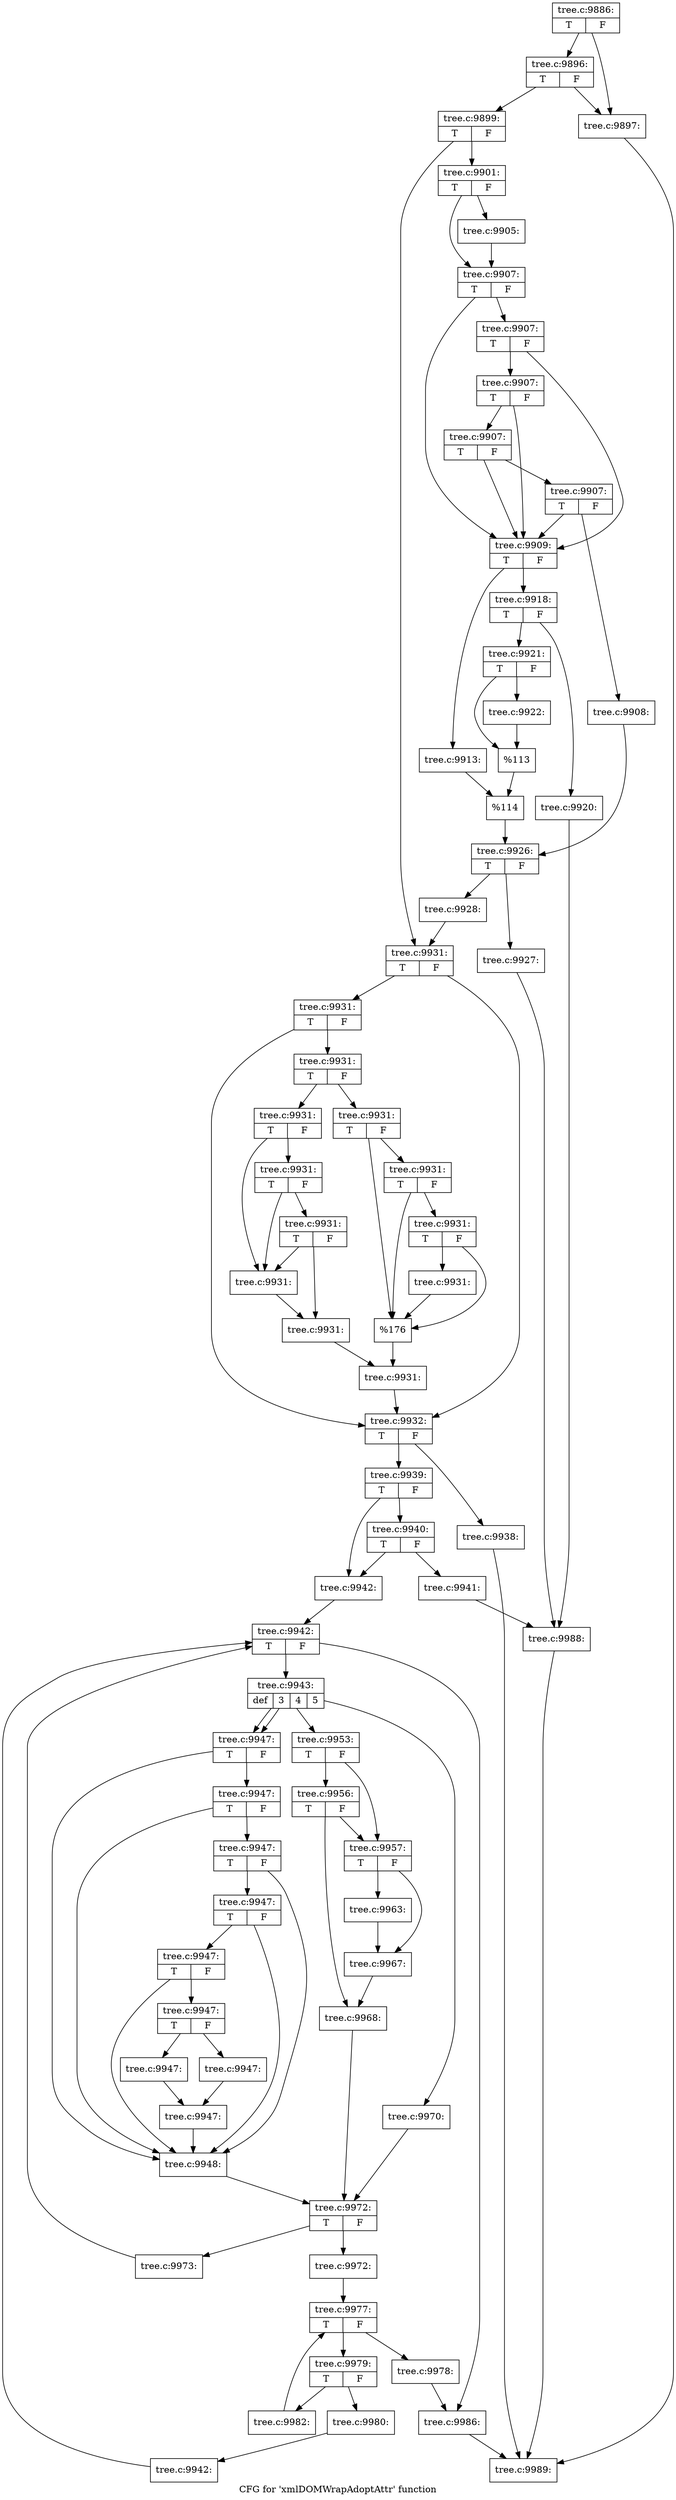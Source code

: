 digraph "CFG for 'xmlDOMWrapAdoptAttr' function" {
	label="CFG for 'xmlDOMWrapAdoptAttr' function";

	Node0x48a87d0 [shape=record,label="{tree.c:9886:|{<s0>T|<s1>F}}"];
	Node0x48a87d0 -> Node0x48d81a0;
	Node0x48a87d0 -> Node0x48d8240;
	Node0x48d8240 [shape=record,label="{tree.c:9896:|{<s0>T|<s1>F}}"];
	Node0x48d8240 -> Node0x48d81a0;
	Node0x48d8240 -> Node0x48d81f0;
	Node0x48d81a0 [shape=record,label="{tree.c:9897:}"];
	Node0x48d81a0 -> Node0x48ae520;
	Node0x48d81f0 [shape=record,label="{tree.c:9899:|{<s0>T|<s1>F}}"];
	Node0x48d81f0 -> Node0x48d8c00;
	Node0x48d81f0 -> Node0x48d8c50;
	Node0x48d8c00 [shape=record,label="{tree.c:9901:|{<s0>T|<s1>F}}"];
	Node0x48d8c00 -> Node0x48d94c0;
	Node0x48d8c00 -> Node0x48d9510;
	Node0x48d94c0 [shape=record,label="{tree.c:9905:}"];
	Node0x48d94c0 -> Node0x48d9510;
	Node0x48d9510 [shape=record,label="{tree.c:9907:|{<s0>T|<s1>F}}"];
	Node0x48d9510 -> Node0x48d9b10;
	Node0x48d9510 -> Node0x48d99a0;
	Node0x48d9b10 [shape=record,label="{tree.c:9907:|{<s0>T|<s1>F}}"];
	Node0x48d9b10 -> Node0x48d9ac0;
	Node0x48d9b10 -> Node0x48d99a0;
	Node0x48d9ac0 [shape=record,label="{tree.c:9907:|{<s0>T|<s1>F}}"];
	Node0x48d9ac0 -> Node0x48d9a70;
	Node0x48d9ac0 -> Node0x48d99a0;
	Node0x48d9a70 [shape=record,label="{tree.c:9907:|{<s0>T|<s1>F}}"];
	Node0x48d9a70 -> Node0x48d99f0;
	Node0x48d9a70 -> Node0x48d99a0;
	Node0x48d99f0 [shape=record,label="{tree.c:9907:|{<s0>T|<s1>F}}"];
	Node0x48d99f0 -> Node0x48d9900;
	Node0x48d99f0 -> Node0x48d99a0;
	Node0x48d9900 [shape=record,label="{tree.c:9908:}"];
	Node0x48d9900 -> Node0x48d9950;
	Node0x48d99a0 [shape=record,label="{tree.c:9909:|{<s0>T|<s1>F}}"];
	Node0x48d99a0 -> Node0x48db5d0;
	Node0x48d99a0 -> Node0x48db670;
	Node0x48db5d0 [shape=record,label="{tree.c:9913:}"];
	Node0x48db5d0 -> Node0x48db620;
	Node0x48db670 [shape=record,label="{tree.c:9918:|{<s0>T|<s1>F}}"];
	Node0x48db670 -> Node0x48dc340;
	Node0x48db670 -> Node0x48dc390;
	Node0x48dc340 [shape=record,label="{tree.c:9920:}"];
	Node0x48dc340 -> Node0x48dd400;
	Node0x48dc390 [shape=record,label="{tree.c:9921:|{<s0>T|<s1>F}}"];
	Node0x48dc390 -> Node0x48dc8c0;
	Node0x48dc390 -> Node0x48dcd50;
	Node0x48dc8c0 [shape=record,label="{tree.c:9922:}"];
	Node0x48dc8c0 -> Node0x48dcd50;
	Node0x48dcd50 [shape=record,label="{%113}"];
	Node0x48dcd50 -> Node0x48db620;
	Node0x48db620 [shape=record,label="{%114}"];
	Node0x48db620 -> Node0x48d9950;
	Node0x48d9950 [shape=record,label="{tree.c:9926:|{<s0>T|<s1>F}}"];
	Node0x48d9950 -> Node0x48de6d0;
	Node0x48d9950 -> Node0x48de720;
	Node0x48de6d0 [shape=record,label="{tree.c:9927:}"];
	Node0x48de6d0 -> Node0x48dd400;
	Node0x48de720 [shape=record,label="{tree.c:9928:}"];
	Node0x48de720 -> Node0x48d8c50;
	Node0x48d8c50 [shape=record,label="{tree.c:9931:|{<s0>T|<s1>F}}"];
	Node0x48d8c50 -> Node0x48deed0;
	Node0x48d8c50 -> Node0x48dee80;
	Node0x48deed0 [shape=record,label="{tree.c:9931:|{<s0>T|<s1>F}}"];
	Node0x48deed0 -> Node0x48dee30;
	Node0x48deed0 -> Node0x48dee80;
	Node0x48dee30 [shape=record,label="{tree.c:9931:|{<s0>T|<s1>F}}"];
	Node0x48dee30 -> Node0x48df440;
	Node0x48dee30 -> Node0x48df4e0;
	Node0x48df440 [shape=record,label="{tree.c:9931:|{<s0>T|<s1>F}}"];
	Node0x48df440 -> Node0x48e0100;
	Node0x48df440 -> Node0x48e0220;
	Node0x48e0220 [shape=record,label="{tree.c:9931:|{<s0>T|<s1>F}}"];
	Node0x48e0220 -> Node0x48e0100;
	Node0x48e0220 -> Node0x48e01a0;
	Node0x48e01a0 [shape=record,label="{tree.c:9931:|{<s0>T|<s1>F}}"];
	Node0x48e01a0 -> Node0x48e0150;
	Node0x48e01a0 -> Node0x48e0100;
	Node0x48e0100 [shape=record,label="{tree.c:9931:}"];
	Node0x48e0100 -> Node0x48e0150;
	Node0x48e0150 [shape=record,label="{tree.c:9931:}"];
	Node0x48e0150 -> Node0x48df490;
	Node0x48df4e0 [shape=record,label="{tree.c:9931:|{<s0>T|<s1>F}}"];
	Node0x48df4e0 -> Node0x48e0db0;
	Node0x48df4e0 -> Node0x48e0d10;
	Node0x48e0db0 [shape=record,label="{tree.c:9931:|{<s0>T|<s1>F}}"];
	Node0x48e0db0 -> Node0x48e0d60;
	Node0x48e0db0 -> Node0x48e0d10;
	Node0x48e0d60 [shape=record,label="{tree.c:9931:|{<s0>T|<s1>F}}"];
	Node0x48e0d60 -> Node0x48e0cc0;
	Node0x48e0d60 -> Node0x48e0d10;
	Node0x48e0cc0 [shape=record,label="{tree.c:9931:}"];
	Node0x48e0cc0 -> Node0x48e0d10;
	Node0x48e0d10 [shape=record,label="{%176}"];
	Node0x48e0d10 -> Node0x48df490;
	Node0x48df490 [shape=record,label="{tree.c:9931:}"];
	Node0x48df490 -> Node0x48dee80;
	Node0x48dee80 [shape=record,label="{tree.c:9932:|{<s0>T|<s1>F}}"];
	Node0x48dee80 -> Node0x48e1ff0;
	Node0x48dee80 -> Node0x48e2040;
	Node0x48e1ff0 [shape=record,label="{tree.c:9938:}"];
	Node0x48e1ff0 -> Node0x48ae520;
	Node0x48e2040 [shape=record,label="{tree.c:9939:|{<s0>T|<s1>F}}"];
	Node0x48e2040 -> Node0x48e2940;
	Node0x48e2040 -> Node0x48e28f0;
	Node0x48e2940 [shape=record,label="{tree.c:9940:|{<s0>T|<s1>F}}"];
	Node0x48e2940 -> Node0x48e28a0;
	Node0x48e2940 -> Node0x48e28f0;
	Node0x48e28a0 [shape=record,label="{tree.c:9941:}"];
	Node0x48e28a0 -> Node0x48dd400;
	Node0x48e28f0 [shape=record,label="{tree.c:9942:}"];
	Node0x48e28f0 -> Node0x48e3010;
	Node0x48e3010 [shape=record,label="{tree.c:9942:|{<s0>T|<s1>F}}"];
	Node0x48e3010 -> Node0x48e3400;
	Node0x48e3010 -> Node0x48e3230;
	Node0x48e3400 [shape=record,label="{tree.c:9943:|{<s0>def|<s1>3|<s2>4|<s3>5}}"];
	Node0x48e3400 -> Node0x48e3920;
	Node0x48e3400 -> Node0x48e3c60;
	Node0x48e3400 -> Node0x48e3c60;
	Node0x48e3400 -> Node0x48e59c0;
	Node0x48e3c60 [shape=record,label="{tree.c:9947:|{<s0>T|<s1>F}}"];
	Node0x48e3c60 -> Node0x48e3ee0;
	Node0x48e3c60 -> Node0x48e3d70;
	Node0x48e3ee0 [shape=record,label="{tree.c:9947:|{<s0>T|<s1>F}}"];
	Node0x48e3ee0 -> Node0x48e3e90;
	Node0x48e3ee0 -> Node0x48e3d70;
	Node0x48e3e90 [shape=record,label="{tree.c:9947:|{<s0>T|<s1>F}}"];
	Node0x48e3e90 -> Node0x48e3e40;
	Node0x48e3e90 -> Node0x48e3d70;
	Node0x48e3e40 [shape=record,label="{tree.c:9947:|{<s0>T|<s1>F}}"];
	Node0x48e3e40 -> Node0x48e3dc0;
	Node0x48e3e40 -> Node0x48e3d70;
	Node0x48e3dc0 [shape=record,label="{tree.c:9947:|{<s0>T|<s1>F}}"];
	Node0x48e3dc0 -> Node0x48e3d20;
	Node0x48e3dc0 -> Node0x48e3d70;
	Node0x48e3d20 [shape=record,label="{tree.c:9947:|{<s0>T|<s1>F}}"];
	Node0x48e3d20 -> Node0x48e4c10;
	Node0x48e3d20 -> Node0x48e4cb0;
	Node0x48e4c10 [shape=record,label="{tree.c:9947:}"];
	Node0x48e4c10 -> Node0x48e4c60;
	Node0x48e4cb0 [shape=record,label="{tree.c:9947:}"];
	Node0x48e4cb0 -> Node0x48e4c60;
	Node0x48e4c60 [shape=record,label="{tree.c:9947:}"];
	Node0x48e4c60 -> Node0x48e3d70;
	Node0x48e3d70 [shape=record,label="{tree.c:9948:}"];
	Node0x48e3d70 -> Node0x48e3710;
	Node0x48e59c0 [shape=record,label="{tree.c:9953:|{<s0>T|<s1>F}}"];
	Node0x48e59c0 -> Node0x48e6170;
	Node0x48e59c0 -> Node0x48e6210;
	Node0x48e6210 [shape=record,label="{tree.c:9956:|{<s0>T|<s1>F}}"];
	Node0x48e6210 -> Node0x48e6170;
	Node0x48e6210 -> Node0x48e61c0;
	Node0x48e6170 [shape=record,label="{tree.c:9957:|{<s0>T|<s1>F}}"];
	Node0x48e6170 -> Node0x48e7070;
	Node0x48e6170 -> Node0x48e70c0;
	Node0x48e7070 [shape=record,label="{tree.c:9963:}"];
	Node0x48e7070 -> Node0x48e70c0;
	Node0x48e70c0 [shape=record,label="{tree.c:9967:}"];
	Node0x48e70c0 -> Node0x48e61c0;
	Node0x48e61c0 [shape=record,label="{tree.c:9968:}"];
	Node0x48e61c0 -> Node0x48e3710;
	Node0x48e3920 [shape=record,label="{tree.c:9970:}"];
	Node0x48e3920 -> Node0x48e3710;
	Node0x48e3710 [shape=record,label="{tree.c:9972:|{<s0>T|<s1>F}}"];
	Node0x48e3710 -> Node0x48e81e0;
	Node0x48e3710 -> Node0x48e8230;
	Node0x48e81e0 [shape=record,label="{tree.c:9973:}"];
	Node0x48e81e0 -> Node0x48e3010;
	Node0x48e8230 [shape=record,label="{tree.c:9972:}"];
	Node0x48e8230 -> Node0x48e89e0;
	Node0x48e89e0 [shape=record,label="{tree.c:9977:|{<s0>T|<s1>F}}"];
	Node0x48e89e0 -> Node0x48e8b30;
	Node0x48e89e0 -> Node0x48e8b80;
	Node0x48e8b30 [shape=record,label="{tree.c:9978:}"];
	Node0x48e8b30 -> Node0x48e3230;
	Node0x48e8b80 [shape=record,label="{tree.c:9979:|{<s0>T|<s1>F}}"];
	Node0x48e8b80 -> Node0x48e9020;
	Node0x48e8b80 -> Node0x48e90c0;
	Node0x48e9020 [shape=record,label="{tree.c:9980:}"];
	Node0x48e9020 -> Node0x48e9070;
	Node0x48e90c0 [shape=record,label="{tree.c:9982:}"];
	Node0x48e90c0 -> Node0x48e89e0;
	Node0x48e9070 [shape=record,label="{tree.c:9942:}"];
	Node0x48e9070 -> Node0x48e3010;
	Node0x48e3230 [shape=record,label="{tree.c:9986:}"];
	Node0x48e3230 -> Node0x48ae520;
	Node0x48dd400 [shape=record,label="{tree.c:9988:}"];
	Node0x48dd400 -> Node0x48ae520;
	Node0x48ae520 [shape=record,label="{tree.c:9989:}"];
}
